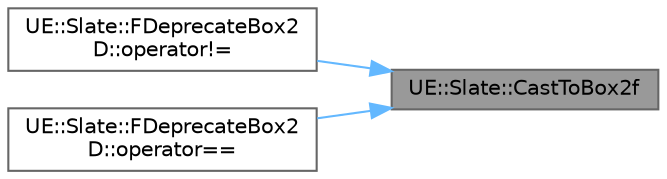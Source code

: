 digraph "UE::Slate::CastToBox2f"
{
 // INTERACTIVE_SVG=YES
 // LATEX_PDF_SIZE
  bgcolor="transparent";
  edge [fontname=Helvetica,fontsize=10,labelfontname=Helvetica,labelfontsize=10];
  node [fontname=Helvetica,fontsize=10,shape=box,height=0.2,width=0.4];
  rankdir="RL";
  Node1 [id="Node000001",label="UE::Slate::CastToBox2f",height=0.2,width=0.4,color="gray40", fillcolor="grey60", style="filled", fontcolor="black",tooltip=" "];
  Node1 -> Node2 [id="edge1_Node000001_Node000002",dir="back",color="steelblue1",style="solid",tooltip=" "];
  Node2 [id="Node000002",label="UE::Slate::FDeprecateBox2\lD::operator!=",height=0.2,width=0.4,color="grey40", fillcolor="white", style="filled",URL="$d5/d60/structUE_1_1Slate_1_1FDeprecateBox2D.html#a2167c112d53c6a2fb3051d5442b16f7f",tooltip=" "];
  Node1 -> Node3 [id="edge2_Node000001_Node000003",dir="back",color="steelblue1",style="solid",tooltip=" "];
  Node3 [id="Node000003",label="UE::Slate::FDeprecateBox2\lD::operator==",height=0.2,width=0.4,color="grey40", fillcolor="white", style="filled",URL="$d5/d60/structUE_1_1Slate_1_1FDeprecateBox2D.html#aee767f3fcccdda7ef5cf7bfe6491a301",tooltip=" "];
}
